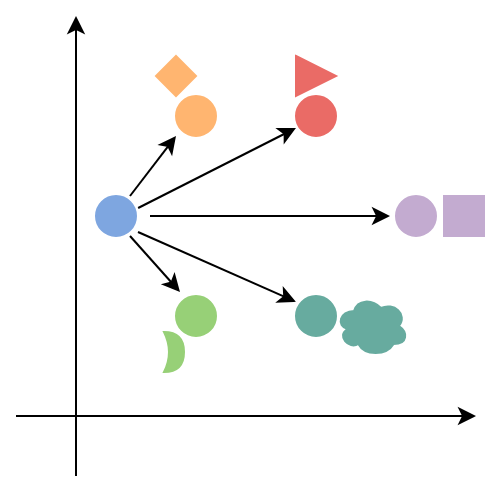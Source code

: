 <mxfile version="14.1.1" type="github">
  <diagram id="80Vs4c1H_c8xHC2_XbvR" name="Page-1">
    <mxGraphModel dx="1022" dy="437" grid="1" gridSize="10" guides="1" tooltips="1" connect="1" arrows="1" fold="1" page="1" pageScale="1" pageWidth="827" pageHeight="1169" math="0" shadow="0">
      <root>
        <mxCell id="0" />
        <mxCell id="1" parent="0" />
        <mxCell id="F7xzwialKHEL7geWUdll-1" value="" style="endArrow=classic;html=1;" edge="1" parent="1">
          <mxGeometry width="50" height="50" relative="1" as="geometry">
            <mxPoint x="80" y="310" as="sourcePoint" />
            <mxPoint x="80" y="80" as="targetPoint" />
          </mxGeometry>
        </mxCell>
        <mxCell id="F7xzwialKHEL7geWUdll-2" value="" style="endArrow=classic;html=1;" edge="1" parent="1">
          <mxGeometry width="50" height="50" relative="1" as="geometry">
            <mxPoint x="50" y="280" as="sourcePoint" />
            <mxPoint x="280" y="280" as="targetPoint" />
          </mxGeometry>
        </mxCell>
        <mxCell id="F7xzwialKHEL7geWUdll-3" value="" style="ellipse;whiteSpace=wrap;html=1;aspect=fixed;fillColor=#7EA6E0;strokeColor=#7EA6E0;" vertex="1" parent="1">
          <mxGeometry x="90" y="170" width="20" height="20" as="geometry" />
        </mxCell>
        <mxCell id="F7xzwialKHEL7geWUdll-7" value="" style="ellipse;whiteSpace=wrap;html=1;aspect=fixed;fillColor=#FFB570;strokeColor=#FFB570;" vertex="1" parent="1">
          <mxGeometry x="130" y="120" width="20" height="20" as="geometry" />
        </mxCell>
        <mxCell id="F7xzwialKHEL7geWUdll-8" value="" style="ellipse;whiteSpace=wrap;html=1;aspect=fixed;strokeColor=#97D077;fillColor=#97D077;" vertex="1" parent="1">
          <mxGeometry x="130" y="220" width="20" height="20" as="geometry" />
        </mxCell>
        <mxCell id="F7xzwialKHEL7geWUdll-9" value="" style="ellipse;whiteSpace=wrap;html=1;aspect=fixed;fillColor=#EA6B66;strokeColor=#EA6B66;" vertex="1" parent="1">
          <mxGeometry x="190" y="120" width="20" height="20" as="geometry" />
        </mxCell>
        <mxCell id="F7xzwialKHEL7geWUdll-10" value="" style="ellipse;whiteSpace=wrap;html=1;aspect=fixed;strokeColor=#67AB9F;fillColor=#67AB9F;" vertex="1" parent="1">
          <mxGeometry x="190" y="220" width="20" height="20" as="geometry" />
        </mxCell>
        <mxCell id="F7xzwialKHEL7geWUdll-13" value="" style="endArrow=classic;html=1;exitX=1;exitY=1;exitDx=0;exitDy=0;exitPerimeter=0;" edge="1" parent="1">
          <mxGeometry width="50" height="50" relative="1" as="geometry">
            <mxPoint x="107" y="190" as="sourcePoint" />
            <mxPoint x="132" y="218" as="targetPoint" />
          </mxGeometry>
        </mxCell>
        <mxCell id="F7xzwialKHEL7geWUdll-16" value="" style="endArrow=classic;html=1;" edge="1" parent="1">
          <mxGeometry width="50" height="50" relative="1" as="geometry">
            <mxPoint x="107" y="170" as="sourcePoint" />
            <mxPoint x="130" y="140" as="targetPoint" />
          </mxGeometry>
        </mxCell>
        <mxCell id="F7xzwialKHEL7geWUdll-18" value="" style="endArrow=classic;html=1;entryX=0;entryY=0;entryDx=0;entryDy=0;exitX=1.2;exitY=0.9;exitDx=0;exitDy=0;exitPerimeter=0;" edge="1" parent="1">
          <mxGeometry width="50" height="50" relative="1" as="geometry">
            <mxPoint x="111" y="188" as="sourcePoint" />
            <mxPoint x="189.929" y="222.929" as="targetPoint" />
          </mxGeometry>
        </mxCell>
        <mxCell id="F7xzwialKHEL7geWUdll-19" value="" style="endArrow=classic;html=1;exitX=1.2;exitY=0.9;exitDx=0;exitDy=0;exitPerimeter=0;" edge="1" parent="1">
          <mxGeometry width="50" height="50" relative="1" as="geometry">
            <mxPoint x="111.07" y="176" as="sourcePoint" />
            <mxPoint x="190" y="136" as="targetPoint" />
          </mxGeometry>
        </mxCell>
        <mxCell id="F7xzwialKHEL7geWUdll-20" value="" style="rhombus;whiteSpace=wrap;html=1;fillColor=#FFB570;strokeColor=#FFB570;" vertex="1" parent="1">
          <mxGeometry x="120" y="100" width="20" height="20" as="geometry" />
        </mxCell>
        <mxCell id="F7xzwialKHEL7geWUdll-22" value="" style="triangle;whiteSpace=wrap;html=1;fillColor=#EA6B66;strokeColor=#EA6B66;" vertex="1" parent="1">
          <mxGeometry x="190" y="100" width="20" height="20" as="geometry" />
        </mxCell>
        <mxCell id="F7xzwialKHEL7geWUdll-23" value="" style="rounded=0;whiteSpace=wrap;html=1;strokeColor=#C3ABD0;fillColor=#C3ABD0;" vertex="1" parent="1">
          <mxGeometry x="264" y="170" width="20" height="20" as="geometry" />
        </mxCell>
        <mxCell id="F7xzwialKHEL7geWUdll-25" value="" style="ellipse;whiteSpace=wrap;html=1;aspect=fixed;fillColor=#C3ABD0;strokeColor=#C3ABD0;" vertex="1" parent="1">
          <mxGeometry x="240" y="170" width="20" height="20" as="geometry" />
        </mxCell>
        <mxCell id="F7xzwialKHEL7geWUdll-26" value="" style="endArrow=classic;html=1;exitX=1;exitY=0.5;exitDx=0;exitDy=0;" edge="1" parent="1">
          <mxGeometry width="50" height="50" relative="1" as="geometry">
            <mxPoint x="117" y="180" as="sourcePoint" />
            <mxPoint x="237" y="180" as="targetPoint" />
          </mxGeometry>
        </mxCell>
        <mxCell id="F7xzwialKHEL7geWUdll-34" value="" style="ellipse;shape=cloud;whiteSpace=wrap;html=1;fillColor=#67AB9F;strokeColor=#67AB9F;" vertex="1" parent="1">
          <mxGeometry x="210" y="220" width="36" height="30" as="geometry" />
        </mxCell>
        <mxCell id="F7xzwialKHEL7geWUdll-36" value="" style="shape=xor;whiteSpace=wrap;html=1;fillColor=#97D077;strokeColor=#97D077;" vertex="1" parent="1">
          <mxGeometry x="124" y="238" width="10" height="20" as="geometry" />
        </mxCell>
      </root>
    </mxGraphModel>
  </diagram>
</mxfile>
